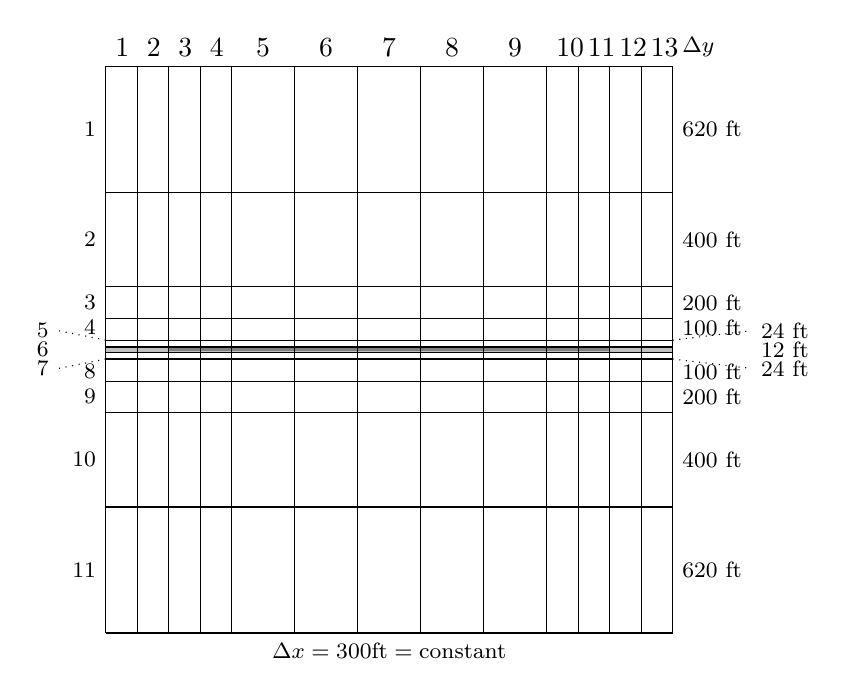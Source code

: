 % -*- root: ../../eclipse-data.tex -*-

% In Cases 4a and 4b the grid was not refined.Cases 1 to 3 the grid is refined as described below.

% In The aspect ratio of the well blocks in the yz- direction is approximately unity when transformed to an isotropic system, so a refinement that kept this aspect ratio was applied. The refinement was applied to the box of gridblocks consisting of the row of blocks containing the production well plus an extra block on either end. This box was refined as follows: 

% z-direction: 3 layers with Dz = 8 ft, 4 ft, 8 ft 

% y-direction: 3 rows with Dy =24 ft, 12 ft, 24 ft 

% x-direction: 2 blocks at each end of the refinement box were refined into 4, with equal Dx values. The other blocks were not refmed in the x-direction. 

% The refined blocks containing the production well thus had dimensions: 
%    Dx =300 ft and 150 ft; 
%    Dy = 12 ft; 
%    Dz = 4 ft.

% Interpretation: 
%   For long wells: 
%     Row 5, columns 1 and 9, topmost layer.
%     Row five is split into 3 new rows, with thickness 24ft, 12ft, 24ft
%     Column 1,2 and 8,9 is each split into two new blocks, each 150 ft. long
%     Topmost layer is split into three layers, with thickness 8 ft, 4 ft, 8 ft
%
%   Same for short wells, but split blocks 5,6 and 8,9 

% New dimensions: 13x11x8
%    


\begin{tikzpicture}[scale=0.8]
% WELLS =======================================================================
  \draw[color=lightgray,fill=lightgray] (0,4.46) rectangle (9,4.54); % Injector
  \draw[color=lightgray,fill=gray] (1,4.47) rectangle (8,4.53); % Producer

% VERTIVAL LINES ==============================================================
  \draw[] (0,0) to (0,9) to (9,9) to (9,0) to (0,0);
  \foreach \x in {0.5,1,1.5,2,3,4,5,6,7,7.5,8,8.5,9} {
    \draw[] (\x,9) to (\x, 0);
  }

% X-DIRECTION NUMBERING =======================================================
  \node[anchor=south west] at (0.0,9) {1};
  \node[anchor=south west] at (0.5,9) {2};
  \node[anchor=south west] at (1.0,9) {3};
  \node[anchor=south west] at (1.5,9) {4};
  \node[anchor=south     ] at (2.5,9) {5};
  \node[anchor=south     ] at (3.5,9) {6};
  \node[anchor=south     ] at (4.5,9) {7};
  \node[anchor=south     ] at (5.5,9) {8};
  \node[anchor=south     ] at (6.5,9) {9};
  \node[anchor=south west] at (7.0,9) {10};
  \node[anchor=south west] at (7.5,9) {11};
  \node[anchor=south west] at (8.0,9) {12};
  \node[anchor=south west] at (8.5,9) {13};

% HORIZONTAL LINES ============================================================
  \draw[] (0,7) to (9,7); % 1
  \draw[] (0,5.5) to (9,5.5); % 2
  \draw[] (0,5) to (9,5); % 3
  \draw[] (0,4.65) to (9,4.65); % 4
  \draw[] (0,4.54) to (9,4.54); % 6
  \draw[] (0,4.46) to (9,4.46); % 7
  \draw[] (0,4.35) to (9,4.35); % 8
  \draw[] (0,4) to (9,4); % 9
  \draw[] (0,3.5) to (9,3.5); % 10
  \draw[] (0,2) to (9,2); % 11



% Y-DIRECTION NUMBERING
  \node[anchor=east] at (0,1,00) {\footnotesize 11};
  \node[anchor=east] at (0,2.75) {\footnotesize 10};
  \node[anchor=east] at (0,3.75) {\footnotesize 9};
  \node[anchor=east] at (0,4.15) {\footnotesize 8};
  \node[anchor=east] at (-.75,4.20) {\footnotesize 7};
  \node[anchor=east] at (-.75,4.50) {\footnotesize 6};
  \node[anchor=east] at (-.75,4.80) {\footnotesize 5};
  \node[anchor=east] at (0,4.85) {\footnotesize 4};
  \node[anchor=east] at (0,5.25) {\footnotesize 3};
  \node[anchor=east] at (0,6.25) {\footnotesize 2};
  \node[anchor=east] at (0,8.00) {\footnotesize 1};

  \draw[dotted] (0,4.65) to (-.75,4.80);
  \draw[dotted] (0,4.35) to (-.75,4.20);
  

% Y-DIRECTION LENGTHS
  \node[anchor=south west] at (9,9) {\footnotesize $\Delta y$};
  \node[anchor=west] at (9,1,00) {\footnotesize 620 ft};
  \node[anchor=west] at (9,2.75) {\footnotesize 400 ft};
  \node[anchor=west] at (9,3.75) {\footnotesize 200 ft};
  \node[anchor=west] at (9,4.15) {\footnotesize 100 ft};
%  \node[anchor=west] at (9,4.50) {\footnotesize 60  ft};
  \node[anchor=west] at (9,4.85) {\footnotesize 100 ft};
  \node[anchor=west] at (9,5.25) {\footnotesize 200 ft};
  \node[anchor=west] at (9,6.25) {\footnotesize 400 ft};
  \node[anchor=west] at (9,8.00) {\footnotesize 620 ft};

  \draw[dotted] (9,4.65) to (10.25,4.80);
  \draw[dotted] (9,4.35) to (10.25,4.20);
  \node[anchor=west] at (10.25,4.80) {\footnotesize 24 ft};
  \node[anchor=west] at (10.25,4.50) {\footnotesize 12 ft};
  \node[anchor=west] at (10.25,4.20) {\footnotesize 24 ft};

  \node[anchor=north] at (4.5,0) {\footnotesize $\Delta x = 300 \mathrm{ft} = \mathrm{constant}$};

\end{tikzpicture}
